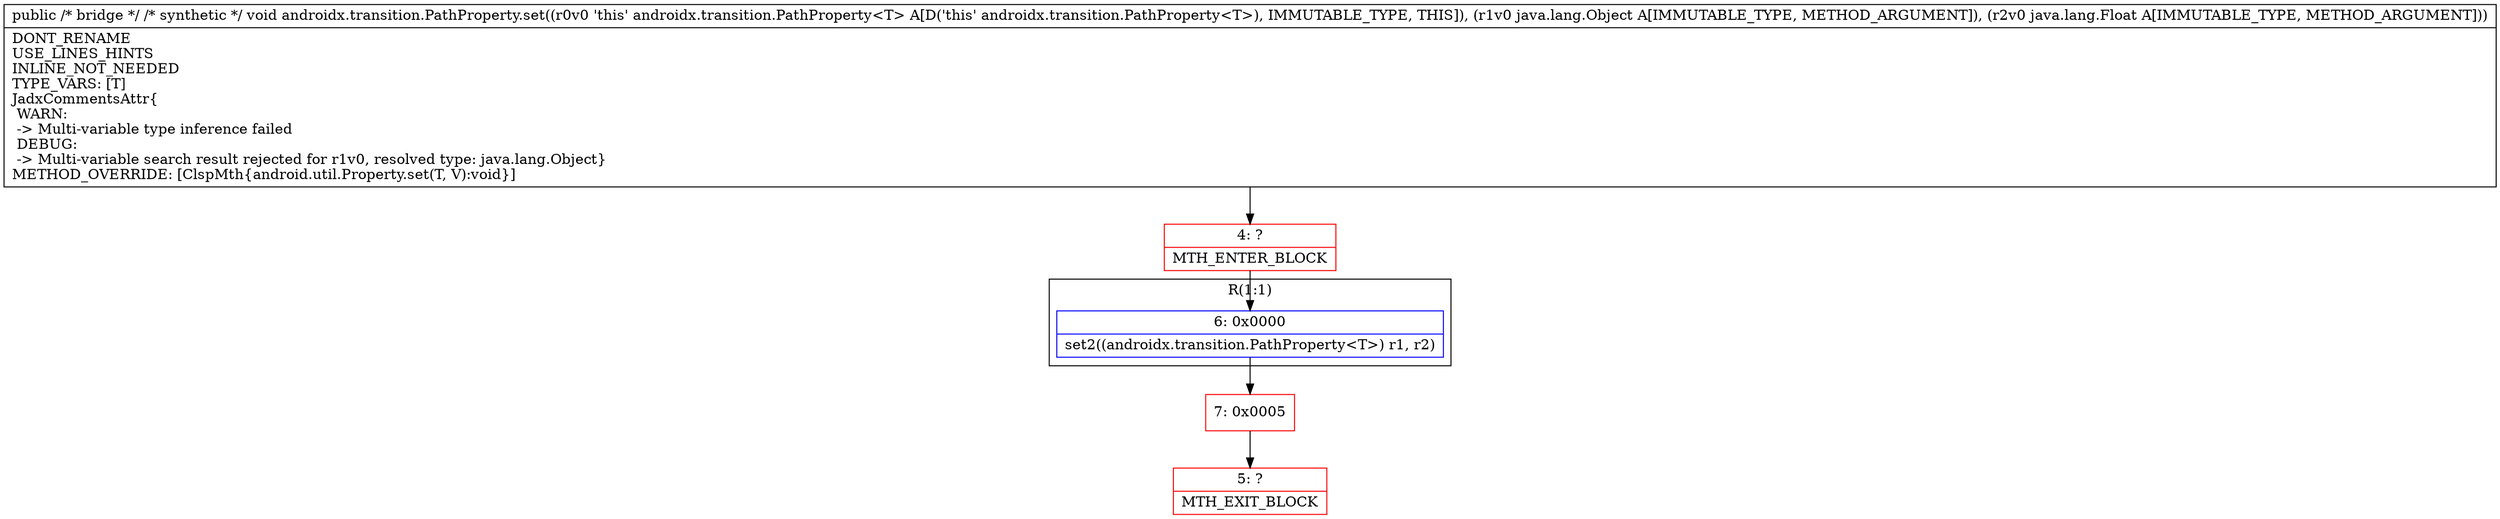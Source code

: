 digraph "CFG forandroidx.transition.PathProperty.set(Ljava\/lang\/Object;Ljava\/lang\/Object;)V" {
subgraph cluster_Region_251098546 {
label = "R(1:1)";
node [shape=record,color=blue];
Node_6 [shape=record,label="{6\:\ 0x0000|set2((androidx.transition.PathProperty\<T\>) r1, r2)\l}"];
}
Node_4 [shape=record,color=red,label="{4\:\ ?|MTH_ENTER_BLOCK\l}"];
Node_7 [shape=record,color=red,label="{7\:\ 0x0005}"];
Node_5 [shape=record,color=red,label="{5\:\ ?|MTH_EXIT_BLOCK\l}"];
MethodNode[shape=record,label="{public \/* bridge *\/ \/* synthetic *\/ void androidx.transition.PathProperty.set((r0v0 'this' androidx.transition.PathProperty\<T\> A[D('this' androidx.transition.PathProperty\<T\>), IMMUTABLE_TYPE, THIS]), (r1v0 java.lang.Object A[IMMUTABLE_TYPE, METHOD_ARGUMENT]), (r2v0 java.lang.Float A[IMMUTABLE_TYPE, METHOD_ARGUMENT]))  | DONT_RENAME\lUSE_LINES_HINTS\lINLINE_NOT_NEEDED\lTYPE_VARS: [T]\lJadxCommentsAttr\{\l WARN: \l \-\> Multi\-variable type inference failed\l DEBUG: \l \-\> Multi\-variable search result rejected for r1v0, resolved type: java.lang.Object\}\lMETHOD_OVERRIDE: [ClspMth\{android.util.Property.set(T, V):void\}]\l}"];
MethodNode -> Node_4;Node_6 -> Node_7;
Node_4 -> Node_6;
Node_7 -> Node_5;
}

